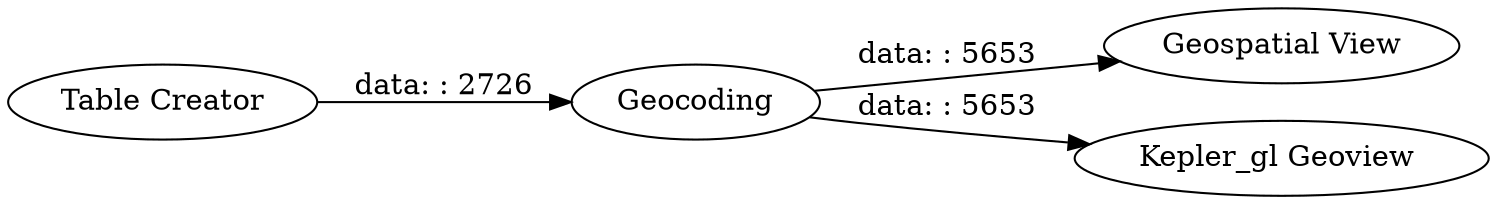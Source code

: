 digraph {
	"-2064322977988213575_2" [label="Table Creator"]
	"-2064322977988213575_4" [label="Geospatial View"]
	"-2064322977988213575_5" [label="Kepler_gl Geoview "]
	"-2064322977988213575_1" [label=Geocoding]
	"-2064322977988213575_1" -> "-2064322977988213575_5" [label="data: : 5653"]
	"-2064322977988213575_1" -> "-2064322977988213575_4" [label="data: : 5653"]
	"-2064322977988213575_2" -> "-2064322977988213575_1" [label="data: : 2726"]
	rankdir=LR
}
